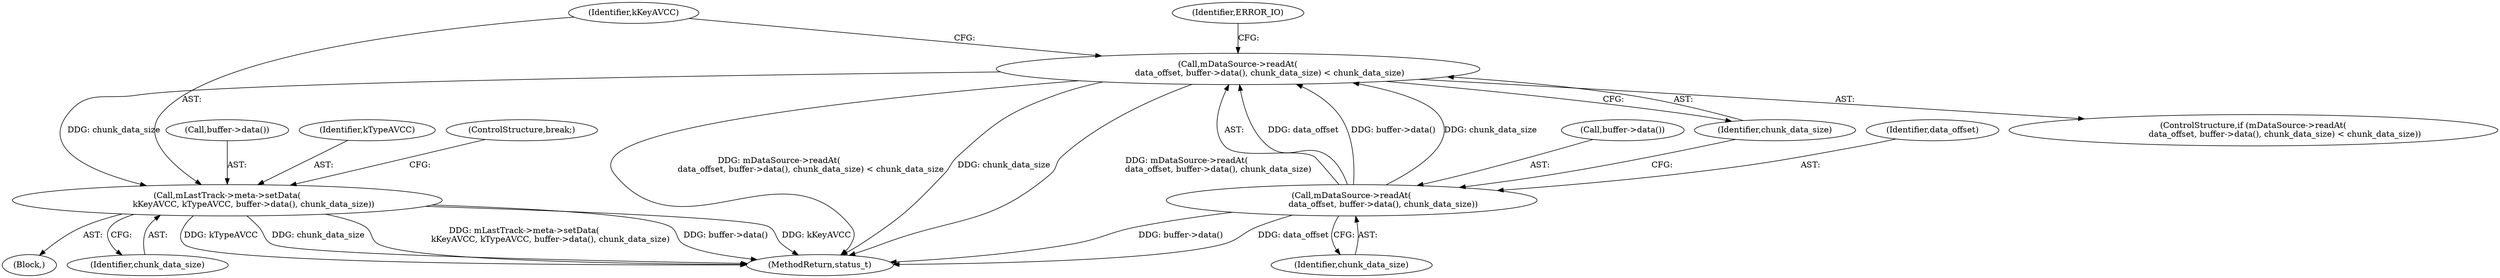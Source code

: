 digraph "0_Android_f4a88c8ed4f8186b3d6e2852993e063fc33ff231@API" {
"1002147" [label="(Call,mDataSource->readAt(\n                        data_offset, buffer->data(), chunk_data_size) < chunk_data_size)"];
"1002148" [label="(Call,mDataSource->readAt(\n                        data_offset, buffer->data(), chunk_data_size))"];
"1002156" [label="(Call,mLastTrack->meta->setData(\n                    kKeyAVCC, kTypeAVCC, buffer->data(), chunk_data_size))"];
"1002157" [label="(Identifier,kKeyAVCC)"];
"1002136" [label="(Block,)"];
"1002151" [label="(Identifier,chunk_data_size)"];
"1002159" [label="(Call,buffer->data())"];
"1002158" [label="(Identifier,kTypeAVCC)"];
"1002161" [label="(ControlStructure,break;)"];
"1002150" [label="(Call,buffer->data())"];
"1002146" [label="(ControlStructure,if (mDataSource->readAt(\n                        data_offset, buffer->data(), chunk_data_size) < chunk_data_size))"];
"1002156" [label="(Call,mLastTrack->meta->setData(\n                    kKeyAVCC, kTypeAVCC, buffer->data(), chunk_data_size))"];
"1002155" [label="(Identifier,ERROR_IO)"];
"1002160" [label="(Identifier,chunk_data_size)"];
"1002911" [label="(MethodReturn,status_t)"];
"1002148" [label="(Call,mDataSource->readAt(\n                        data_offset, buffer->data(), chunk_data_size))"];
"1002152" [label="(Identifier,chunk_data_size)"];
"1002147" [label="(Call,mDataSource->readAt(\n                        data_offset, buffer->data(), chunk_data_size) < chunk_data_size)"];
"1002149" [label="(Identifier,data_offset)"];
"1002147" -> "1002146"  [label="AST: "];
"1002147" -> "1002152"  [label="CFG: "];
"1002148" -> "1002147"  [label="AST: "];
"1002152" -> "1002147"  [label="AST: "];
"1002155" -> "1002147"  [label="CFG: "];
"1002157" -> "1002147"  [label="CFG: "];
"1002147" -> "1002911"  [label="DDG: mDataSource->readAt(\n                        data_offset, buffer->data(), chunk_data_size) < chunk_data_size"];
"1002147" -> "1002911"  [label="DDG: chunk_data_size"];
"1002147" -> "1002911"  [label="DDG: mDataSource->readAt(\n                        data_offset, buffer->data(), chunk_data_size)"];
"1002148" -> "1002147"  [label="DDG: data_offset"];
"1002148" -> "1002147"  [label="DDG: buffer->data()"];
"1002148" -> "1002147"  [label="DDG: chunk_data_size"];
"1002147" -> "1002156"  [label="DDG: chunk_data_size"];
"1002148" -> "1002151"  [label="CFG: "];
"1002149" -> "1002148"  [label="AST: "];
"1002150" -> "1002148"  [label="AST: "];
"1002151" -> "1002148"  [label="AST: "];
"1002152" -> "1002148"  [label="CFG: "];
"1002148" -> "1002911"  [label="DDG: buffer->data()"];
"1002148" -> "1002911"  [label="DDG: data_offset"];
"1002156" -> "1002136"  [label="AST: "];
"1002156" -> "1002160"  [label="CFG: "];
"1002157" -> "1002156"  [label="AST: "];
"1002158" -> "1002156"  [label="AST: "];
"1002159" -> "1002156"  [label="AST: "];
"1002160" -> "1002156"  [label="AST: "];
"1002161" -> "1002156"  [label="CFG: "];
"1002156" -> "1002911"  [label="DDG: kTypeAVCC"];
"1002156" -> "1002911"  [label="DDG: chunk_data_size"];
"1002156" -> "1002911"  [label="DDG: mLastTrack->meta->setData(\n                    kKeyAVCC, kTypeAVCC, buffer->data(), chunk_data_size)"];
"1002156" -> "1002911"  [label="DDG: buffer->data()"];
"1002156" -> "1002911"  [label="DDG: kKeyAVCC"];
}
